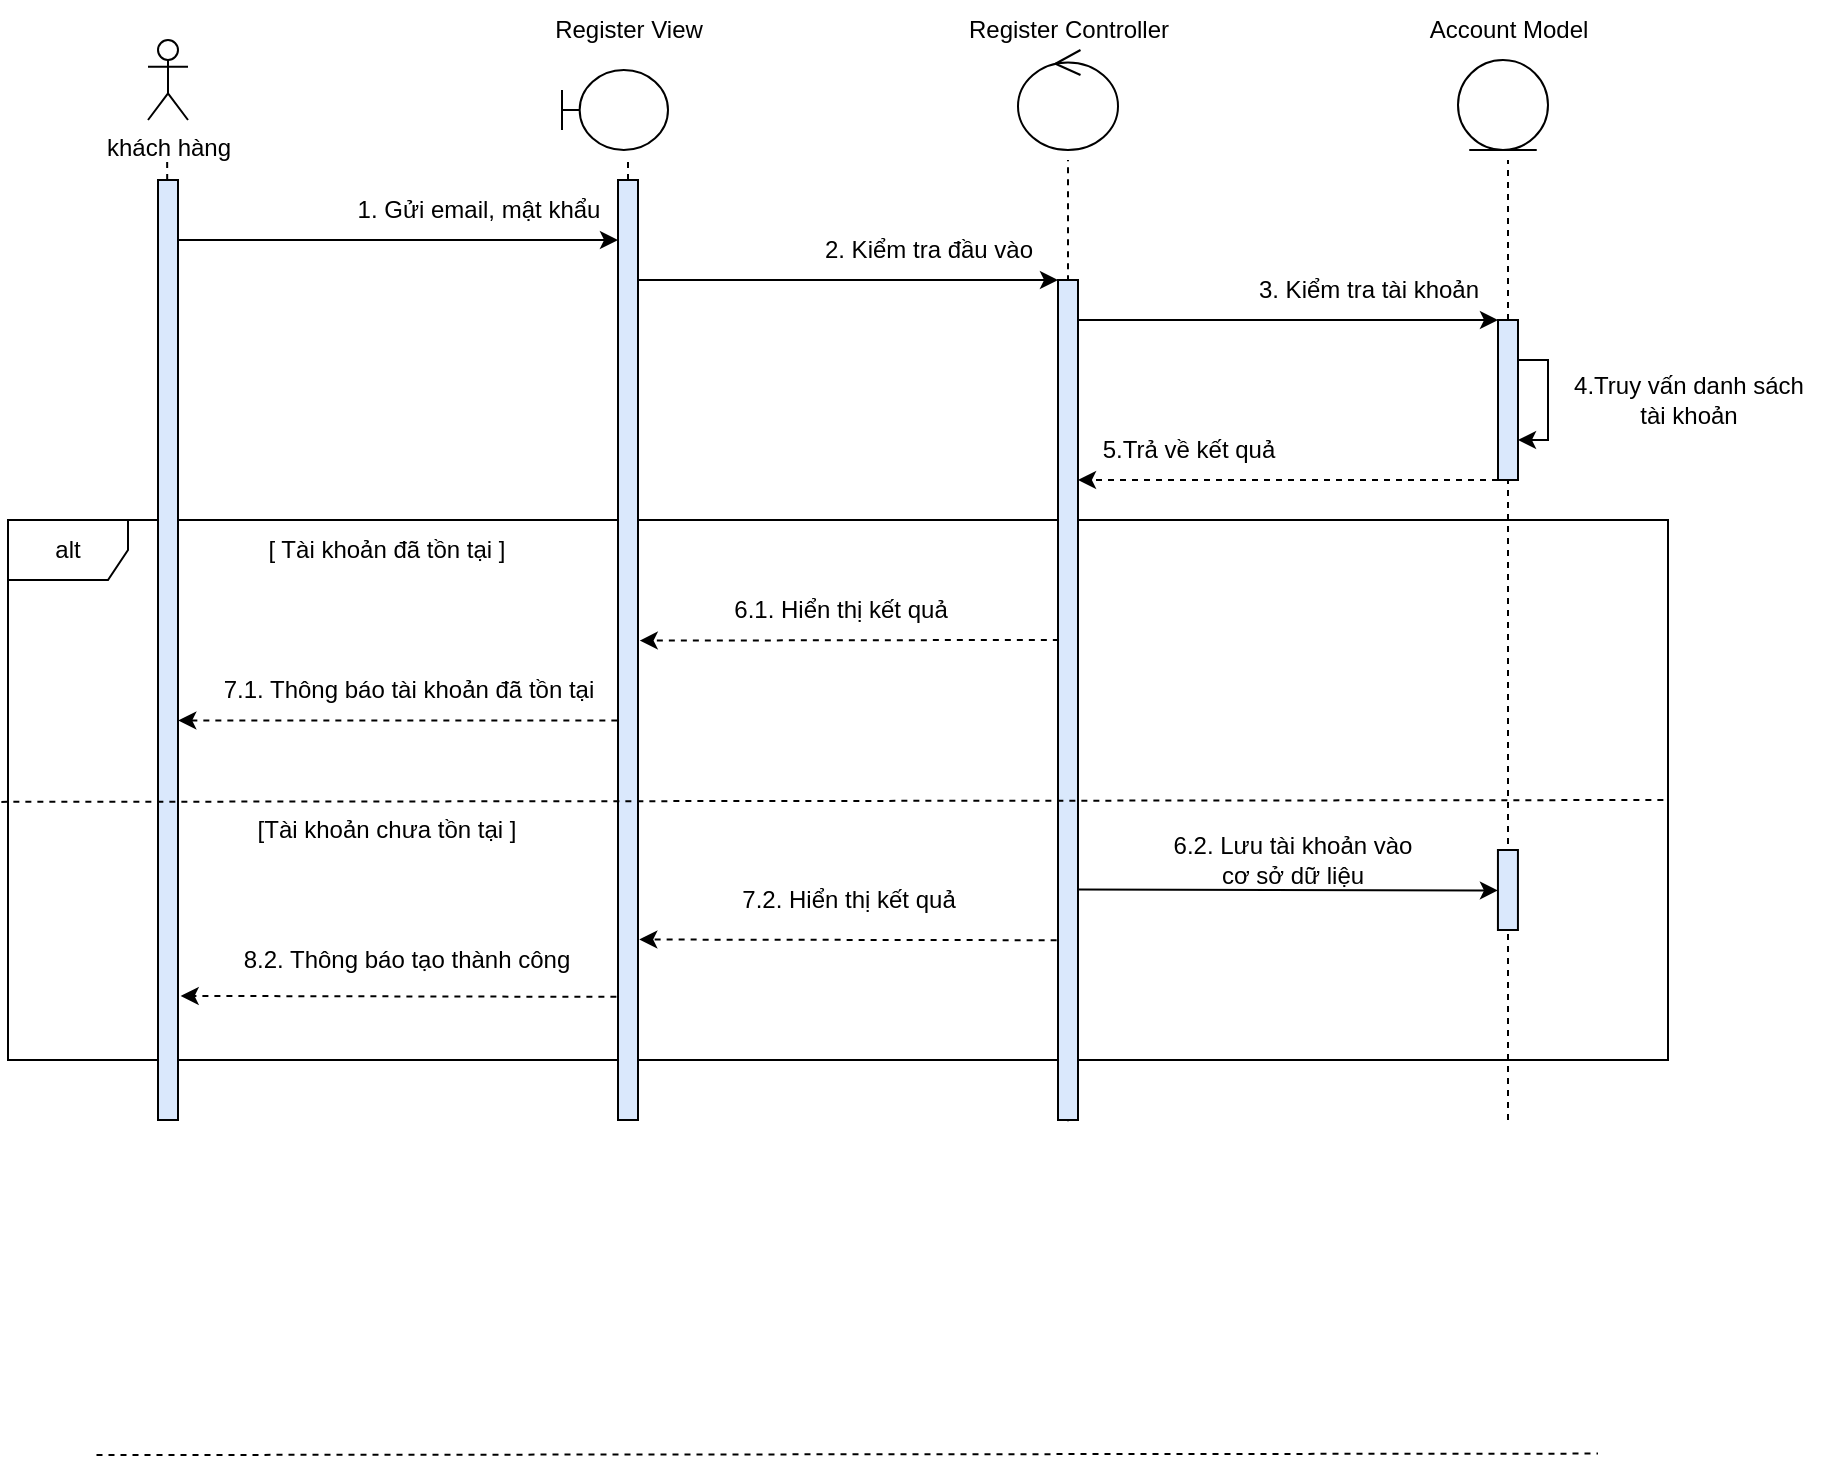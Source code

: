<mxfile version="20.5.3" type="device"><diagram id="z_VHdsK_1W_BADC8lgrM" name="Trang-1"><mxGraphModel dx="751" dy="383" grid="1" gridSize="10" guides="1" tooltips="1" connect="1" arrows="1" fold="1" page="1" pageScale="1" pageWidth="827" pageHeight="1169" math="0" shadow="0"><root><mxCell id="0"/><mxCell id="1" parent="0"/><mxCell id="eqnZCZFhORYawtK7Wv2o-11" value="alt" style="shape=umlFrame;whiteSpace=wrap;html=1;" parent="1" vertex="1"><mxGeometry x="120" y="380" width="830" height="270" as="geometry"/></mxCell><mxCell id="p_rDPZXUYWlEQr2ltq43-2" value="" style="endArrow=none;dashed=1;html=1;rounded=0;startArrow=none;" parent="1" target="p_rDPZXUYWlEQr2ltq43-1" edge="1"><mxGeometry width="50" height="50" relative="1" as="geometry"><mxPoint x="650" y="425" as="sourcePoint"/><mxPoint x="649.58" y="199.31" as="targetPoint"/></mxGeometry></mxCell><mxCell id="zVXsUELOUThDG5odVpI--1" value="khách hàng" style="shape=umlActor;verticalLabelPosition=bottom;verticalAlign=top;html=1;outlineConnect=0;" parent="1" vertex="1"><mxGeometry x="190" y="140" width="20" height="40" as="geometry"/></mxCell><mxCell id="zVXsUELOUThDG5odVpI--5" value="" style="endArrow=none;dashed=1;html=1;rounded=0;startArrow=none;" parent="1" source="zVXsUELOUThDG5odVpI--12" edge="1"><mxGeometry width="50" height="50" relative="1" as="geometry"><mxPoint x="199.58" y="590.693" as="sourcePoint"/><mxPoint x="199.58" y="200" as="targetPoint"/></mxGeometry></mxCell><mxCell id="zVXsUELOUThDG5odVpI--9" value="" style="endArrow=none;dashed=1;html=1;rounded=0;startArrow=none;exitX=0.5;exitY=0;exitDx=0;exitDy=0;" parent="1" source="0fo-RzMB1zCY1tvgjGVk-2" edge="1"><mxGeometry width="50" height="50" relative="1" as="geometry"><mxPoint x="429.767" y="220" as="sourcePoint"/><mxPoint x="430" y="200" as="targetPoint"/></mxGeometry></mxCell><mxCell id="zVXsUELOUThDG5odVpI--10" value="" style="endArrow=none;dashed=1;html=1;rounded=0;startArrow=none;" parent="1" edge="1"><mxGeometry width="50" height="50" relative="1" as="geometry"><mxPoint x="650" y="680.571" as="sourcePoint"/><mxPoint x="650" y="200" as="targetPoint"/></mxGeometry></mxCell><mxCell id="zVXsUELOUThDG5odVpI--11" value="" style="endArrow=none;dashed=1;html=1;rounded=0;startArrow=none;" parent="1" source="p_rDPZXUYWlEQr2ltq43-7" edge="1"><mxGeometry width="50" height="50" relative="1" as="geometry"><mxPoint x="869.58" y="590.693" as="sourcePoint"/><mxPoint x="870" y="200" as="targetPoint"/></mxGeometry></mxCell><mxCell id="zVXsUELOUThDG5odVpI--15" value="1. Gửi email, mật khẩu" style="text;html=1;align=center;verticalAlign=middle;resizable=0;points=[];autosize=1;strokeColor=none;fillColor=none;" parent="1" vertex="1"><mxGeometry x="285" y="210" width="140" height="30" as="geometry"/></mxCell><mxCell id="F9H3RyPnp7faruUlChQO-4" style="edgeStyle=orthogonalEdgeStyle;rounded=0;orthogonalLoop=1;jettySize=auto;html=1;" parent="1" source="p_rDPZXUYWlEQr2ltq43-1" target="p_rDPZXUYWlEQr2ltq43-7" edge="1"><mxGeometry relative="1" as="geometry"><Array as="points"><mxPoint x="710" y="280"/><mxPoint x="710" y="280"/></Array></mxGeometry></mxCell><mxCell id="p_rDPZXUYWlEQr2ltq43-1" value="" style="rounded=0;whiteSpace=wrap;html=1;fillColor=#DAE8FC;" parent="1" vertex="1"><mxGeometry x="645" y="260" width="10" height="420" as="geometry"/></mxCell><mxCell id="p_rDPZXUYWlEQr2ltq43-5" value="2. Kiểm tra đầu vào" style="text;html=1;align=center;verticalAlign=middle;resizable=0;points=[];autosize=1;strokeColor=none;fillColor=none;" parent="1" vertex="1"><mxGeometry x="515" y="230" width="130" height="30" as="geometry"/></mxCell><mxCell id="F9H3RyPnp7faruUlChQO-5" style="edgeStyle=orthogonalEdgeStyle;rounded=0;orthogonalLoop=1;jettySize=auto;html=1;dashed=1;" parent="1" source="p_rDPZXUYWlEQr2ltq43-7" target="p_rDPZXUYWlEQr2ltq43-1" edge="1"><mxGeometry relative="1" as="geometry"><Array as="points"><mxPoint x="810" y="360"/><mxPoint x="810" y="360"/></Array></mxGeometry></mxCell><mxCell id="p_rDPZXUYWlEQr2ltq43-7" value="" style="rounded=0;whiteSpace=wrap;html=1;fillColor=#DAE8FC;" parent="1" vertex="1"><mxGeometry x="865" y="280" width="10" height="80" as="geometry"/></mxCell><mxCell id="p_rDPZXUYWlEQr2ltq43-8" value="" style="endArrow=none;dashed=1;html=1;rounded=0;startArrow=none;" parent="1" target="p_rDPZXUYWlEQr2ltq43-7" edge="1"><mxGeometry width="50" height="50" relative="1" as="geometry"><mxPoint x="870" y="680" as="sourcePoint"/><mxPoint x="869.58" y="200" as="targetPoint"/></mxGeometry></mxCell><mxCell id="p_rDPZXUYWlEQr2ltq43-9" value="3. Kiểm tra tài khoản" style="text;html=1;align=center;verticalAlign=middle;resizable=0;points=[];autosize=1;strokeColor=none;fillColor=none;" parent="1" vertex="1"><mxGeometry x="735" y="250" width="130" height="30" as="geometry"/></mxCell><mxCell id="xUVnHDodCbHgwpAxGy5u-1" value="" style="shape=umlBoundary;whiteSpace=wrap;html=1;" parent="1" vertex="1"><mxGeometry x="397" y="155" width="53" height="40" as="geometry"/></mxCell><mxCell id="xUVnHDodCbHgwpAxGy5u-2" value="Register View" style="text;html=1;align=center;verticalAlign=middle;resizable=0;points=[];autosize=1;strokeColor=none;fillColor=none;" parent="1" vertex="1"><mxGeometry x="380" y="120" width="100" height="30" as="geometry"/></mxCell><mxCell id="xUVnHDodCbHgwpAxGy5u-4" value="Register Controller" style="text;html=1;align=center;verticalAlign=middle;resizable=0;points=[];autosize=1;strokeColor=none;fillColor=none;" parent="1" vertex="1"><mxGeometry x="590" y="125" width="120" height="20" as="geometry"/></mxCell><mxCell id="xUVnHDodCbHgwpAxGy5u-6" value="" style="ellipse;shape=umlControl;whiteSpace=wrap;html=1;" parent="1" vertex="1"><mxGeometry x="625" y="145" width="50" height="50" as="geometry"/></mxCell><mxCell id="xUVnHDodCbHgwpAxGy5u-7" value="Account Model" style="text;html=1;align=center;verticalAlign=middle;resizable=0;points=[];autosize=1;strokeColor=none;fillColor=none;" parent="1" vertex="1"><mxGeometry x="825" y="125" width="90" height="20" as="geometry"/></mxCell><mxCell id="8fvMgJJ8mBYAG2pXSt8O-1" value="" style="ellipse;shape=umlEntity;whiteSpace=wrap;html=1;" parent="1" vertex="1"><mxGeometry x="845" y="150" width="45" height="45" as="geometry"/></mxCell><mxCell id="8fvMgJJ8mBYAG2pXSt8O-6" value="5.Trả về kết quả" style="text;html=1;align=center;verticalAlign=middle;resizable=0;points=[];autosize=1;strokeColor=none;fillColor=none;" parent="1" vertex="1"><mxGeometry x="655" y="330" width="110" height="30" as="geometry"/></mxCell><mxCell id="8fvMgJJ8mBYAG2pXSt8O-9" value="4.Truy vấn danh sách&lt;br&gt;tài khoản" style="text;html=1;align=center;verticalAlign=middle;resizable=0;points=[];autosize=1;strokeColor=none;fillColor=none;" parent="1" vertex="1"><mxGeometry x="890" y="300" width="140" height="40" as="geometry"/></mxCell><mxCell id="8fvMgJJ8mBYAG2pXSt8O-19" value="" style="endArrow=classic;html=1;rounded=0;dashed=1;exitX=-0.033;exitY=0.575;exitDx=0;exitDy=0;entryX=1.014;entryY=0.575;entryDx=0;entryDy=0;entryPerimeter=0;exitPerimeter=0;" parent="1" source="0fo-RzMB1zCY1tvgjGVk-2" target="zVXsUELOUThDG5odVpI--12" edge="1"><mxGeometry width="50" height="50" relative="1" as="geometry"><mxPoint x="425" y="455.0" as="sourcePoint"/><mxPoint x="204.93" y="454.95" as="targetPoint"/></mxGeometry></mxCell><mxCell id="8fvMgJJ8mBYAG2pXSt8O-21" value="" style="endArrow=none;dashed=1;html=1;rounded=0;exitX=-0.001;exitY=0.448;exitDx=0;exitDy=0;exitPerimeter=0;entryX=1;entryY=0.445;entryDx=0;entryDy=0;entryPerimeter=0;" parent="1" edge="1"><mxGeometry width="50" height="50" relative="1" as="geometry"><mxPoint x="164.25" y="847.52" as="sourcePoint"/><mxPoint x="915" y="846.8" as="targetPoint"/></mxGeometry></mxCell><mxCell id="0fo-RzMB1zCY1tvgjGVk-4" value="" style="endArrow=classic;html=1;rounded=0;exitX=-0.068;exitY=0.786;exitDx=0;exitDy=0;entryX=1.064;entryY=0.808;entryDx=0;entryDy=0;dashed=1;exitPerimeter=0;entryPerimeter=0;" parent="1" source="p_rDPZXUYWlEQr2ltq43-1" target="0fo-RzMB1zCY1tvgjGVk-2" edge="1"><mxGeometry width="50" height="50" relative="1" as="geometry"><mxPoint x="645" y="560" as="sourcePoint"/><mxPoint x="435" y="560.0" as="targetPoint"/></mxGeometry></mxCell><mxCell id="0fo-RzMB1zCY1tvgjGVk-6" value="" style="endArrow=classic;html=1;rounded=0;dashed=1;entryX=1.133;entryY=0.868;entryDx=0;entryDy=0;entryPerimeter=0;exitX=-0.08;exitY=0.869;exitDx=0;exitDy=0;exitPerimeter=0;" parent="1" source="0fo-RzMB1zCY1tvgjGVk-2" target="zVXsUELOUThDG5odVpI--12" edge="1"><mxGeometry width="50" height="50" relative="1" as="geometry"><mxPoint x="420" y="618" as="sourcePoint"/><mxPoint x="205.2" y="573.86" as="targetPoint"/></mxGeometry></mxCell><mxCell id="F9H3RyPnp7faruUlChQO-3" style="edgeStyle=orthogonalEdgeStyle;rounded=0;orthogonalLoop=1;jettySize=auto;html=1;" parent="1" source="0fo-RzMB1zCY1tvgjGVk-2" target="p_rDPZXUYWlEQr2ltq43-1" edge="1"><mxGeometry relative="1" as="geometry"><Array as="points"><mxPoint x="540" y="260"/><mxPoint x="540" y="260"/></Array></mxGeometry></mxCell><mxCell id="0fo-RzMB1zCY1tvgjGVk-2" value="" style="rounded=0;whiteSpace=wrap;html=1;fillColor=#DAE8FC;" parent="1" vertex="1"><mxGeometry x="425" y="210" width="10" height="470" as="geometry"/></mxCell><mxCell id="F9H3RyPnp7faruUlChQO-2" style="edgeStyle=orthogonalEdgeStyle;rounded=0;orthogonalLoop=1;jettySize=auto;html=1;" parent="1" source="zVXsUELOUThDG5odVpI--12" target="0fo-RzMB1zCY1tvgjGVk-2" edge="1"><mxGeometry relative="1" as="geometry"><Array as="points"><mxPoint x="320" y="240"/><mxPoint x="320" y="240"/></Array></mxGeometry></mxCell><mxCell id="zVXsUELOUThDG5odVpI--12" value="" style="rounded=0;whiteSpace=wrap;html=1;fillColor=#DAE8FC;" parent="1" vertex="1"><mxGeometry x="195" y="210" width="10" height="470" as="geometry"/></mxCell><mxCell id="8fvMgJJ8mBYAG2pXSt8O-25" value="" style="endArrow=classic;html=1;rounded=0;exitX=0.043;exitY=0.374;exitDx=0;exitDy=0;dashed=1;exitPerimeter=0;entryX=1.087;entryY=0.49;entryDx=0;entryDy=0;entryPerimeter=0;" parent="1" target="0fo-RzMB1zCY1tvgjGVk-2" edge="1"><mxGeometry width="50" height="50" relative="1" as="geometry"><mxPoint x="645.43" y="439.96" as="sourcePoint"/><mxPoint x="440" y="440" as="targetPoint"/></mxGeometry></mxCell><mxCell id="F9H3RyPnp7faruUlChQO-7" style="edgeStyle=orthogonalEdgeStyle;rounded=0;orthogonalLoop=1;jettySize=auto;html=1;" parent="1" source="p_rDPZXUYWlEQr2ltq43-7" target="p_rDPZXUYWlEQr2ltq43-7" edge="1"><mxGeometry relative="1" as="geometry"><Array as="points"><mxPoint x="890" y="300"/></Array></mxGeometry></mxCell><mxCell id="8fvMgJJ8mBYAG2pXSt8O-14" value="[ Tài khoản đã tồn tại ]" style="text;html=1;align=center;verticalAlign=middle;resizable=0;points=[];autosize=1;strokeColor=none;fillColor=none;" parent="1" vertex="1"><mxGeometry x="239" y="380" width="140" height="30" as="geometry"/></mxCell><mxCell id="8fvMgJJ8mBYAG2pXSt8O-20" value="7.1. Thông báo tài khoản đã tồn tại" style="text;html=1;align=center;verticalAlign=middle;resizable=0;points=[];autosize=1;strokeColor=none;fillColor=none;" parent="1" vertex="1"><mxGeometry x="215" y="450" width="210" height="30" as="geometry"/></mxCell><mxCell id="8fvMgJJ8mBYAG2pXSt8O-26" value="6.1. Hiển thị kết quả" style="text;html=1;align=center;verticalAlign=middle;resizable=0;points=[];autosize=1;strokeColor=none;fillColor=none;" parent="1" vertex="1"><mxGeometry x="470.52" y="410" width="130" height="30" as="geometry"/></mxCell><mxCell id="8fvMgJJ8mBYAG2pXSt8O-27" value="[Tài khoản chưa tồn tại ]" style="text;html=1;align=center;verticalAlign=middle;resizable=0;points=[];autosize=1;strokeColor=none;fillColor=none;" parent="1" vertex="1"><mxGeometry x="234" y="520" width="150" height="30" as="geometry"/></mxCell><mxCell id="eqnZCZFhORYawtK7Wv2o-14" value="" style="endArrow=none;dashed=1;html=1;rounded=0;exitX=-0.004;exitY=0.522;exitDx=0;exitDy=0;exitPerimeter=0;" parent="1" source="eqnZCZFhORYawtK7Wv2o-11" edge="1"><mxGeometry width="50" height="50" relative="1" as="geometry"><mxPoint x="420" y="600" as="sourcePoint"/><mxPoint x="950" y="520" as="targetPoint"/></mxGeometry></mxCell><mxCell id="F9H3RyPnp7faruUlChQO-10" value="" style="html=1;points=[];perimeter=orthogonalPerimeter;fillColor=#dae8fc;strokeColor=#000000;" parent="1" vertex="1"><mxGeometry x="864.97" y="545" width="10" height="40" as="geometry"/></mxCell><mxCell id="8fvMgJJ8mBYAG2pXSt8O-35" value="" style="endArrow=classic;html=1;rounded=0;exitX=0.989;exitY=0.147;exitDx=0;exitDy=0;entryX=-0.014;entryY=0.159;entryDx=0;entryDy=0;exitPerimeter=0;entryPerimeter=0;" parent="1" edge="1"><mxGeometry width="50" height="50" relative="1" as="geometry"><mxPoint x="655.0" y="564.76" as="sourcePoint"/><mxPoint x="864.97" y="565.24" as="targetPoint"/><Array as="points"/></mxGeometry></mxCell><mxCell id="8fvMgJJ8mBYAG2pXSt8O-36" value="6.2. Lưu tài khoản vào &lt;br&gt;cơ sở dữ liệu" style="text;html=1;align=center;verticalAlign=middle;resizable=0;points=[];autosize=1;strokeColor=none;fillColor=none;" parent="1" vertex="1"><mxGeometry x="697" y="535" width="130" height="30" as="geometry"/></mxCell><mxCell id="0fo-RzMB1zCY1tvgjGVk-5" value="7.2. Hiển thị kết quả" style="text;html=1;align=center;verticalAlign=middle;resizable=0;points=[];autosize=1;strokeColor=none;fillColor=none;" parent="1" vertex="1"><mxGeometry x="475" y="555" width="130" height="30" as="geometry"/></mxCell><mxCell id="0fo-RzMB1zCY1tvgjGVk-9" value="8.2. Thông báo tạo thành công" style="text;html=1;align=center;verticalAlign=middle;resizable=0;points=[];autosize=1;strokeColor=none;fillColor=none;" parent="1" vertex="1"><mxGeometry x="224" y="585" width="190" height="30" as="geometry"/></mxCell></root></mxGraphModel></diagram></mxfile>